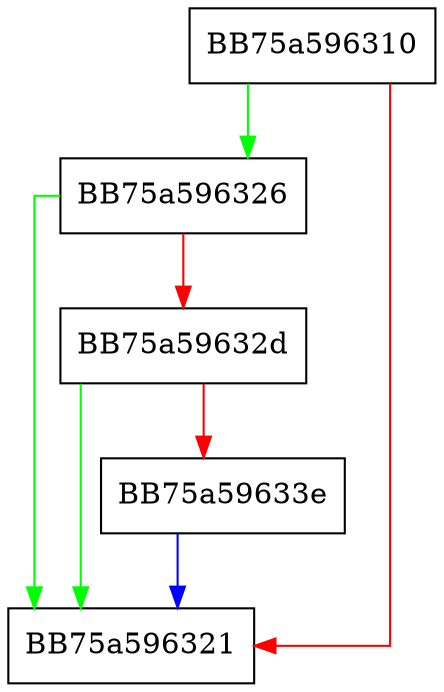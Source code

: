 digraph selectPopWith {
  node [shape="box"];
  graph [splines=ortho];
  BB75a596310 -> BB75a596326 [color="green"];
  BB75a596310 -> BB75a596321 [color="red"];
  BB75a596326 -> BB75a596321 [color="green"];
  BB75a596326 -> BB75a59632d [color="red"];
  BB75a59632d -> BB75a596321 [color="green"];
  BB75a59632d -> BB75a59633e [color="red"];
  BB75a59633e -> BB75a596321 [color="blue"];
}